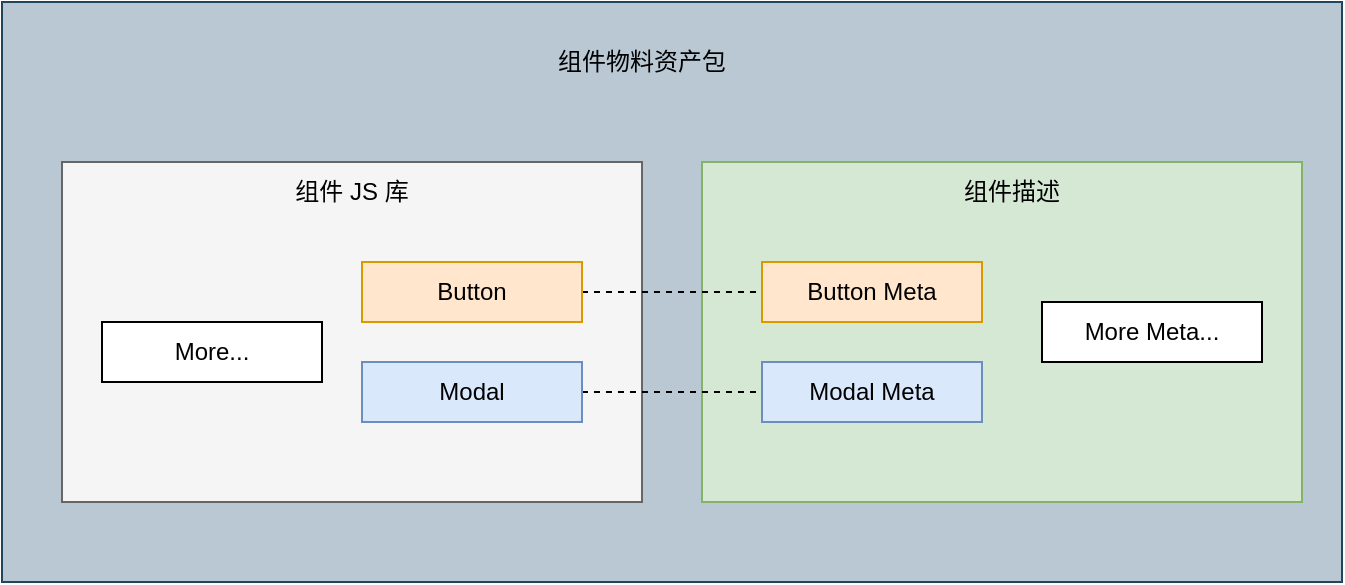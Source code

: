 <mxfile version="20.3.0" type="device"><diagram id="v2otiW0H89X6078LZJvH" name="物料"><mxGraphModel dx="1426" dy="972" grid="1" gridSize="10" guides="1" tooltips="1" connect="1" arrows="1" fold="1" page="1" pageScale="1" pageWidth="827" pageHeight="1169" math="0" shadow="0"><root><mxCell id="0"/><mxCell id="1" parent="0"/><mxCell id="56n37Ntjpax7pFrNMfqu-1" value="" style="rounded=0;whiteSpace=wrap;html=1;fillColor=#bac8d3;strokeColor=#23445d;" vertex="1" parent="1"><mxGeometry x="80" y="110" width="670" height="290" as="geometry"/></mxCell><mxCell id="56n37Ntjpax7pFrNMfqu-2" value="组件物料资产包" style="text;html=1;strokeColor=none;fillColor=none;align=center;verticalAlign=middle;whiteSpace=wrap;rounded=0;" vertex="1" parent="1"><mxGeometry x="320" y="130" width="160" height="20" as="geometry"/></mxCell><mxCell id="56n37Ntjpax7pFrNMfqu-3" value="" style="rounded=0;whiteSpace=wrap;html=1;fillColor=#f5f5f5;fontColor=#333333;strokeColor=#666666;" vertex="1" parent="1"><mxGeometry x="110" y="190" width="290" height="170" as="geometry"/></mxCell><mxCell id="56n37Ntjpax7pFrNMfqu-4" value="" style="rounded=0;whiteSpace=wrap;html=1;fillColor=#d5e8d4;strokeColor=#82b366;" vertex="1" parent="1"><mxGeometry x="430" y="190" width="300" height="170" as="geometry"/></mxCell><mxCell id="56n37Ntjpax7pFrNMfqu-5" value="组件 JS 库" style="text;html=1;strokeColor=none;fillColor=none;align=center;verticalAlign=middle;whiteSpace=wrap;rounded=0;" vertex="1" parent="1"><mxGeometry x="225" y="190" width="60" height="30" as="geometry"/></mxCell><mxCell id="56n37Ntjpax7pFrNMfqu-6" value="组件描述" style="text;html=1;strokeColor=none;fillColor=none;align=center;verticalAlign=middle;whiteSpace=wrap;rounded=0;" vertex="1" parent="1"><mxGeometry x="540" y="190" width="90" height="30" as="geometry"/></mxCell><mxCell id="56n37Ntjpax7pFrNMfqu-7" style="edgeStyle=orthogonalEdgeStyle;rounded=0;orthogonalLoop=1;jettySize=auto;html=1;exitX=1;exitY=0.5;exitDx=0;exitDy=0;entryX=0;entryY=0.5;entryDx=0;entryDy=0;dashed=1;endArrow=none;endFill=0;" edge="1" parent="1" source="56n37Ntjpax7pFrNMfqu-8" target="56n37Ntjpax7pFrNMfqu-12"><mxGeometry relative="1" as="geometry"/></mxCell><mxCell id="56n37Ntjpax7pFrNMfqu-8" value="Button" style="rounded=0;whiteSpace=wrap;html=1;fillColor=#ffe6cc;strokeColor=#d79b00;" vertex="1" parent="1"><mxGeometry x="260" y="240" width="110" height="30" as="geometry"/></mxCell><mxCell id="56n37Ntjpax7pFrNMfqu-9" style="edgeStyle=orthogonalEdgeStyle;rounded=0;orthogonalLoop=1;jettySize=auto;html=1;exitX=1;exitY=0.5;exitDx=0;exitDy=0;dashed=1;endArrow=none;endFill=0;" edge="1" parent="1" source="56n37Ntjpax7pFrNMfqu-10" target="56n37Ntjpax7pFrNMfqu-13"><mxGeometry relative="1" as="geometry"/></mxCell><mxCell id="56n37Ntjpax7pFrNMfqu-10" value="Modal" style="rounded=0;whiteSpace=wrap;html=1;fillColor=#dae8fc;strokeColor=#6c8ebf;" vertex="1" parent="1"><mxGeometry x="260" y="290" width="110" height="30" as="geometry"/></mxCell><mxCell id="56n37Ntjpax7pFrNMfqu-11" value="More..." style="rounded=0;whiteSpace=wrap;html=1;" vertex="1" parent="1"><mxGeometry x="130" y="270" width="110" height="30" as="geometry"/></mxCell><mxCell id="56n37Ntjpax7pFrNMfqu-12" value="Button Meta" style="rounded=0;whiteSpace=wrap;html=1;fillColor=#ffe6cc;strokeColor=#d79b00;" vertex="1" parent="1"><mxGeometry x="460" y="240" width="110" height="30" as="geometry"/></mxCell><mxCell id="56n37Ntjpax7pFrNMfqu-13" value="Modal Meta" style="rounded=0;whiteSpace=wrap;html=1;fillColor=#dae8fc;strokeColor=#6c8ebf;" vertex="1" parent="1"><mxGeometry x="460" y="290" width="110" height="30" as="geometry"/></mxCell><mxCell id="56n37Ntjpax7pFrNMfqu-14" value="More Meta..." style="rounded=0;whiteSpace=wrap;html=1;" vertex="1" parent="1"><mxGeometry x="600" y="260" width="110" height="30" as="geometry"/></mxCell></root></mxGraphModel></diagram></mxfile>